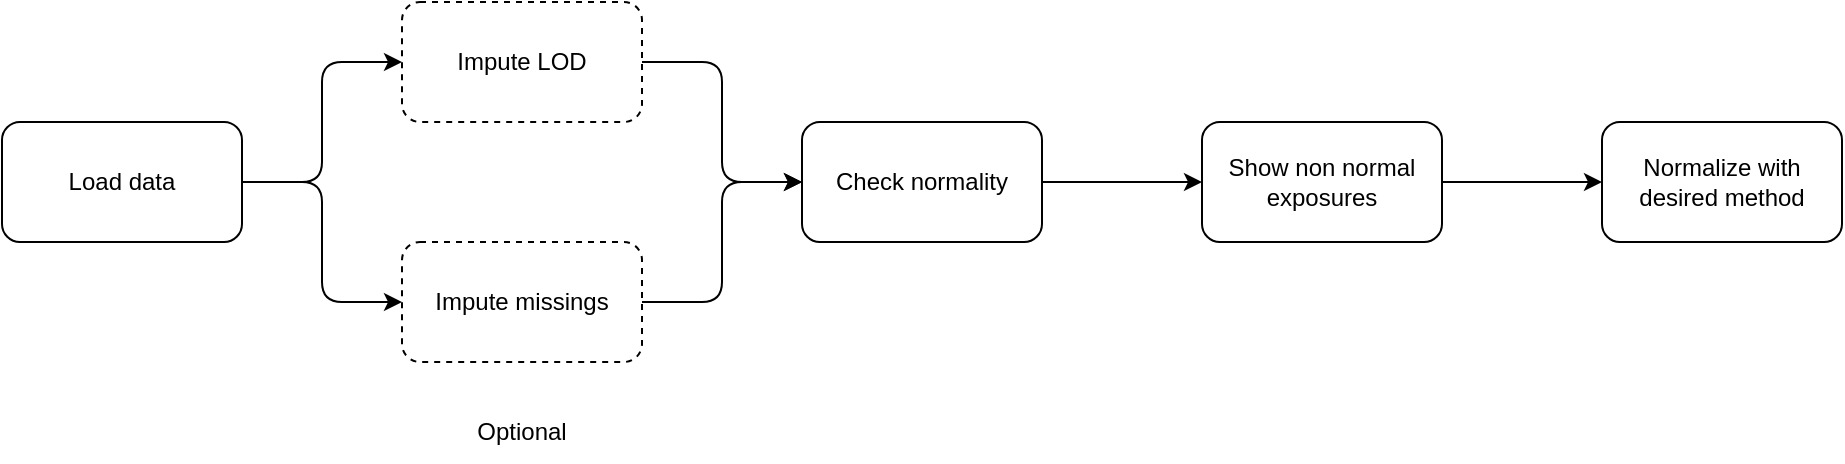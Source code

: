 <mxfile version="12.8.8" type="device"><diagram id="ikGk5NHHArcJRp3SPBoH" name="Page-1"><mxGraphModel dx="786" dy="546" grid="1" gridSize="10" guides="1" tooltips="1" connect="1" arrows="1" fold="1" page="1" pageScale="1" pageWidth="827" pageHeight="1169" math="0" shadow="0"><root><mxCell id="0"/><mxCell id="1" parent="0"/><mxCell id="invHRjWYSuwBnFAoER7o-1" value="Impute LOD" style="rounded=1;whiteSpace=wrap;html=1;dashed=1;" parent="1" vertex="1"><mxGeometry x="340" y="190" width="120" height="60" as="geometry"/></mxCell><mxCell id="g18vb179eyQvGp1SrmV1-1" value="Load data" style="rounded=1;whiteSpace=wrap;html=1;" vertex="1" parent="1"><mxGeometry x="140" y="250" width="120" height="60" as="geometry"/></mxCell><mxCell id="invHRjWYSuwBnFAoER7o-5" value="" style="edgeStyle=orthogonalEdgeStyle;rounded=0;orthogonalLoop=1;jettySize=auto;html=1;" parent="1" source="invHRjWYSuwBnFAoER7o-2" target="invHRjWYSuwBnFAoER7o-4" edge="1"><mxGeometry relative="1" as="geometry"/></mxCell><mxCell id="invHRjWYSuwBnFAoER7o-2" value="Check normality" style="rounded=1;whiteSpace=wrap;html=1;" parent="1" vertex="1"><mxGeometry x="540" y="250" width="120" height="60" as="geometry"/></mxCell><mxCell id="invHRjWYSuwBnFAoER7o-7" value="" style="edgeStyle=orthogonalEdgeStyle;rounded=0;orthogonalLoop=1;jettySize=auto;html=1;" parent="1" source="invHRjWYSuwBnFAoER7o-4" target="invHRjWYSuwBnFAoER7o-6" edge="1"><mxGeometry relative="1" as="geometry"/></mxCell><mxCell id="invHRjWYSuwBnFAoER7o-4" value="Show non normal exposures" style="rounded=1;whiteSpace=wrap;html=1;" parent="1" vertex="1"><mxGeometry x="740" y="250" width="120" height="60" as="geometry"/></mxCell><mxCell id="invHRjWYSuwBnFAoER7o-6" value="Normalize with desired method" style="rounded=1;whiteSpace=wrap;html=1;" parent="1" vertex="1"><mxGeometry x="940" y="250" width="120" height="60" as="geometry"/></mxCell><mxCell id="g18vb179eyQvGp1SrmV1-3" value="Impute missings" style="rounded=1;whiteSpace=wrap;html=1;dashed=1;" vertex="1" parent="1"><mxGeometry x="340" y="310" width="120" height="60" as="geometry"/></mxCell><mxCell id="g18vb179eyQvGp1SrmV1-4" value="Optional" style="text;html=1;strokeColor=none;fillColor=none;align=center;verticalAlign=middle;whiteSpace=wrap;rounded=0;dashed=1;" vertex="1" parent="1"><mxGeometry x="375" y="390" width="50" height="30" as="geometry"/></mxCell><mxCell id="g18vb179eyQvGp1SrmV1-5" value="" style="endArrow=classic;html=1;exitX=1;exitY=0.5;exitDx=0;exitDy=0;entryX=0;entryY=0.5;entryDx=0;entryDy=0;" edge="1" parent="1" source="g18vb179eyQvGp1SrmV1-1" target="invHRjWYSuwBnFAoER7o-1"><mxGeometry width="50" height="50" relative="1" as="geometry"><mxPoint x="440" y="280" as="sourcePoint"/><mxPoint x="490" y="230" as="targetPoint"/><Array as="points"><mxPoint x="300" y="280"/><mxPoint x="300" y="220"/></Array></mxGeometry></mxCell><mxCell id="g18vb179eyQvGp1SrmV1-6" value="" style="endArrow=classic;html=1;exitX=1;exitY=0.5;exitDx=0;exitDy=0;entryX=0;entryY=0.5;entryDx=0;entryDy=0;" edge="1" parent="1" source="g18vb179eyQvGp1SrmV1-1" target="g18vb179eyQvGp1SrmV1-3"><mxGeometry width="50" height="50" relative="1" as="geometry"><mxPoint x="440" y="280" as="sourcePoint"/><mxPoint x="490" y="230" as="targetPoint"/><Array as="points"><mxPoint x="300" y="280"/><mxPoint x="300" y="340"/></Array></mxGeometry></mxCell><mxCell id="g18vb179eyQvGp1SrmV1-7" value="" style="endArrow=classic;html=1;exitX=1;exitY=0.5;exitDx=0;exitDy=0;entryX=0;entryY=0.5;entryDx=0;entryDy=0;" edge="1" parent="1" source="invHRjWYSuwBnFAoER7o-1" target="invHRjWYSuwBnFAoER7o-2"><mxGeometry width="50" height="50" relative="1" as="geometry"><mxPoint x="440" y="310" as="sourcePoint"/><mxPoint x="490" y="260" as="targetPoint"/><Array as="points"><mxPoint x="500" y="220"/><mxPoint x="500" y="280"/></Array></mxGeometry></mxCell><mxCell id="g18vb179eyQvGp1SrmV1-8" value="" style="endArrow=classic;html=1;exitX=1;exitY=0.5;exitDx=0;exitDy=0;entryX=0;entryY=0.5;entryDx=0;entryDy=0;" edge="1" parent="1" source="g18vb179eyQvGp1SrmV1-3" target="invHRjWYSuwBnFAoER7o-2"><mxGeometry width="50" height="50" relative="1" as="geometry"><mxPoint x="440" y="310" as="sourcePoint"/><mxPoint x="490" y="260" as="targetPoint"/><Array as="points"><mxPoint x="500" y="340"/><mxPoint x="500" y="280"/></Array></mxGeometry></mxCell></root></mxGraphModel></diagram></mxfile>